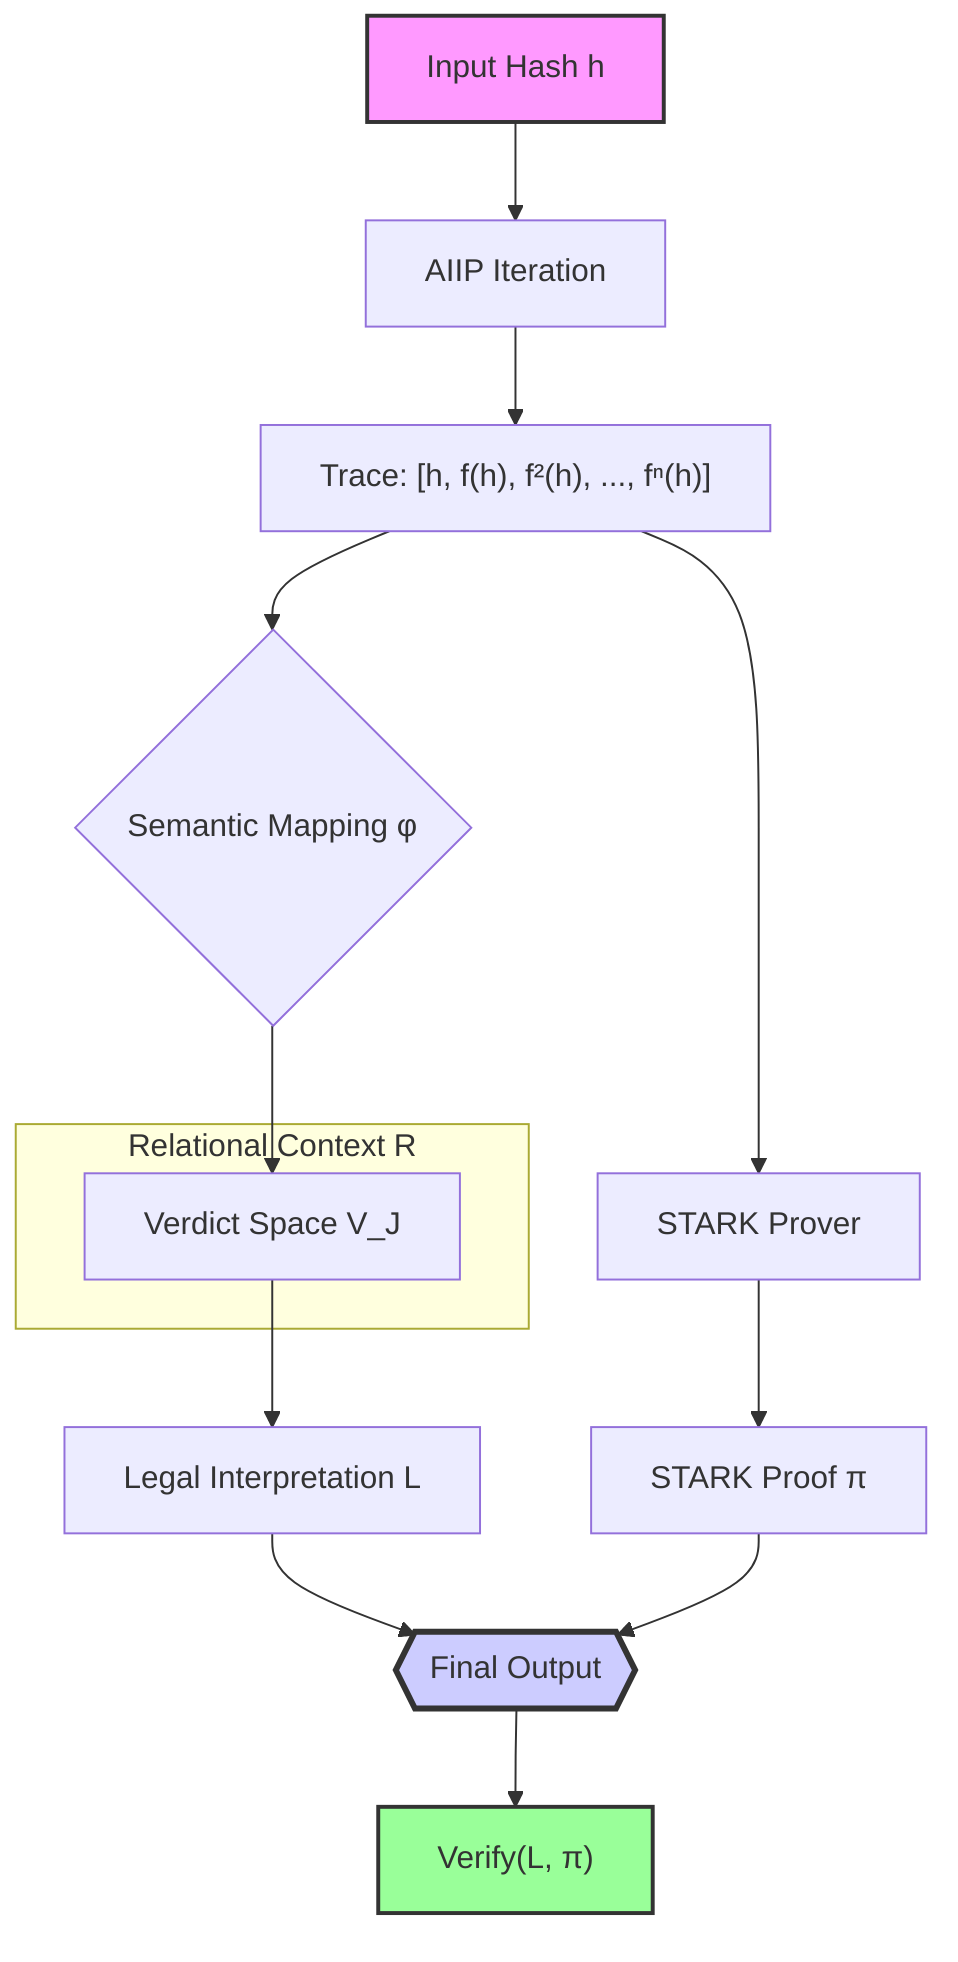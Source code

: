 %% Mermaid diagram source: SH High-Level Workflow
flowchart TD
    A[Input Hash h] --> B[AIIP Iteration]
    B --> C["Trace: [h, f(h), f²(h), ..., fⁿ(h)]"]
    C --> D{"Semantic Mapping φ"}
    D --> E[Verdict Space V_J]
    E --> F[Legal Interpretation L]
    C --> G[STARK Prover]
    G --> H[STARK Proof π]
    F --> I{{Final Output}}
    H --> I
    I --> J["Verify(L, π)"]

    subgraph "Relational Context R"
        E
    end

    style A fill:#f9f,stroke:#333,stroke-width:2px
    style I fill:#ccf,stroke:#333,stroke-width:3px
    style J fill:#9f9,stroke:#333,stroke-width:2px